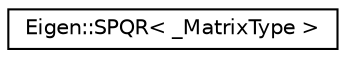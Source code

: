 digraph "Graphical Class Hierarchy"
{
  edge [fontname="Helvetica",fontsize="10",labelfontname="Helvetica",labelfontsize="10"];
  node [fontname="Helvetica",fontsize="10",shape=record];
  rankdir="LR";
  Node1 [label="Eigen::SPQR\< _MatrixType \>",height=0.2,width=0.4,color="black", fillcolor="white", style="filled",URL="$class_eigen_1_1_s_p_q_r.html",tooltip="Sparse QR factorization based on SuiteSparseQR library. "];
}
